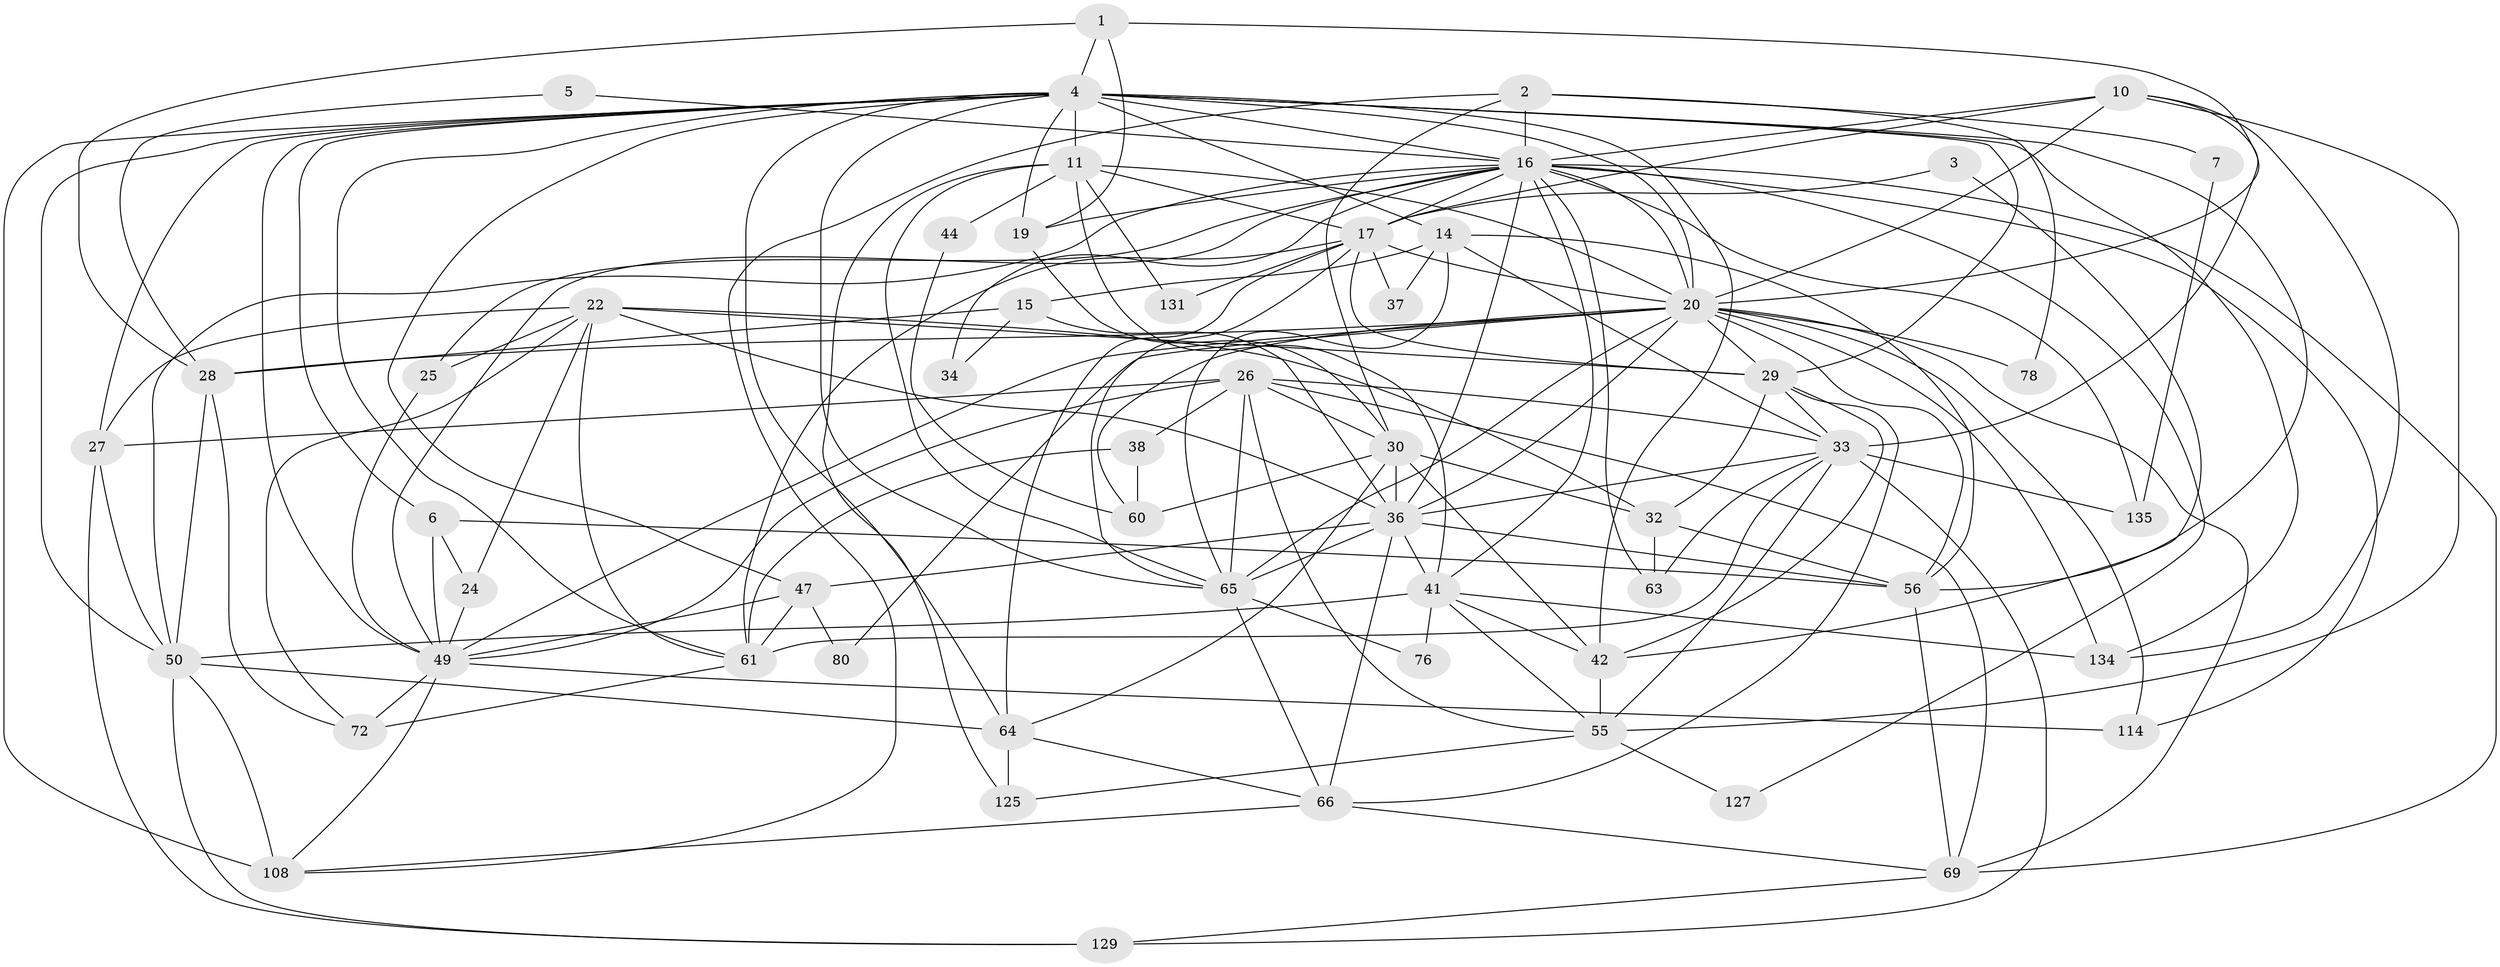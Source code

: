 // original degree distribution, {4: 0.2765957446808511, 2: 0.1773049645390071, 5: 0.14893617021276595, 8: 0.028368794326241134, 6: 0.10638297872340426, 3: 0.22695035460992907, 7: 0.03546099290780142}
// Generated by graph-tools (version 1.1) at 2025/18/03/04/25 18:18:37]
// undirected, 56 vertices, 163 edges
graph export_dot {
graph [start="1"]
  node [color=gray90,style=filled];
  1;
  2 [super="+31"];
  3;
  4 [super="+13+8+106"];
  5;
  6 [super="+53"];
  7;
  10 [super="+59+103"];
  11 [super="+12+43+104"];
  14 [super="+128"];
  15 [super="+136"];
  16 [super="+132+70+74+18+100+23"];
  17 [super="+96+141+67"];
  19;
  20 [super="+73+68+85+21"];
  22 [super="+58+92"];
  24;
  25;
  26 [super="+93"];
  27 [super="+133+98"];
  28 [super="+88"];
  29;
  30 [super="+118"];
  32 [super="+121"];
  33 [super="+45+46+91"];
  34;
  36 [super="+40+62"];
  37;
  38;
  41 [super="+71"];
  42 [super="+57"];
  44;
  47 [super="+94"];
  49 [super="+110+77+95"];
  50 [super="+51+81"];
  55 [super="+112+101"];
  56 [super="+105"];
  60;
  61 [super="+75"];
  63;
  64 [super="+126"];
  65 [super="+82+123"];
  66 [super="+139"];
  69 [super="+84"];
  72;
  76;
  78;
  80;
  108 [super="+115"];
  114;
  125;
  127;
  129;
  131;
  134 [super="+140"];
  135;
  1 -- 19;
  1 -- 20;
  1 -- 28;
  1 -- 4;
  2 -- 7;
  2 -- 78;
  2 -- 108;
  2 -- 30;
  2 -- 16;
  3 -- 42;
  3 -- 17;
  4 -- 64;
  4 -- 134;
  4 -- 42;
  4 -- 16 [weight=2];
  4 -- 19;
  4 -- 20 [weight=5];
  4 -- 61;
  4 -- 6;
  4 -- 65;
  4 -- 108 [weight=2];
  4 -- 14;
  4 -- 47;
  4 -- 49;
  4 -- 29;
  4 -- 50;
  4 -- 27 [weight=2];
  4 -- 56;
  4 -- 11 [weight=2];
  5 -- 16;
  5 -- 28;
  6 -- 56;
  6 -- 24;
  6 -- 49;
  7 -- 135;
  10 -- 16 [weight=2];
  10 -- 17;
  10 -- 134;
  10 -- 20;
  10 -- 33;
  10 -- 55;
  11 -- 20;
  11 -- 44;
  11 -- 65;
  11 -- 41;
  11 -- 17;
  11 -- 125;
  11 -- 131;
  14 -- 65;
  14 -- 37;
  14 -- 15;
  14 -- 56;
  14 -- 33;
  15 -- 34;
  15 -- 28;
  15 -- 36;
  16 -- 19;
  16 -- 20 [weight=3];
  16 -- 50;
  16 -- 114;
  16 -- 49;
  16 -- 69;
  16 -- 34;
  16 -- 135;
  16 -- 25;
  16 -- 127;
  16 -- 63;
  16 -- 41;
  16 -- 17 [weight=2];
  16 -- 36 [weight=2];
  17 -- 64;
  17 -- 37;
  17 -- 29;
  17 -- 61;
  17 -- 65;
  17 -- 131;
  17 -- 20;
  19 -- 30;
  20 -- 36 [weight=4];
  20 -- 65;
  20 -- 80 [weight=2];
  20 -- 28 [weight=2];
  20 -- 69;
  20 -- 134 [weight=2];
  20 -- 78;
  20 -- 60;
  20 -- 49;
  20 -- 114;
  20 -- 56;
  20 -- 29;
  22 -- 29;
  22 -- 32;
  22 -- 72;
  22 -- 36 [weight=2];
  22 -- 24;
  22 -- 25;
  22 -- 27;
  22 -- 61;
  24 -- 49;
  25 -- 49;
  26 -- 33 [weight=3];
  26 -- 27;
  26 -- 65;
  26 -- 69;
  26 -- 38;
  26 -- 49;
  26 -- 55;
  26 -- 30;
  27 -- 129;
  27 -- 50;
  28 -- 50 [weight=2];
  28 -- 72;
  29 -- 42;
  29 -- 66;
  29 -- 32;
  29 -- 33;
  30 -- 32;
  30 -- 64;
  30 -- 42;
  30 -- 60;
  30 -- 36;
  32 -- 63;
  32 -- 56;
  33 -- 61 [weight=2];
  33 -- 63;
  33 -- 36 [weight=2];
  33 -- 129;
  33 -- 135;
  33 -- 55;
  36 -- 47;
  36 -- 66;
  36 -- 65;
  36 -- 41;
  36 -- 56;
  38 -- 60;
  38 -- 61;
  41 -- 76;
  41 -- 42;
  41 -- 50;
  41 -- 134;
  41 -- 55;
  42 -- 55 [weight=2];
  44 -- 60;
  47 -- 61 [weight=2];
  47 -- 49;
  47 -- 80;
  49 -- 114 [weight=2];
  49 -- 72;
  49 -- 108;
  50 -- 129;
  50 -- 64;
  50 -- 108;
  55 -- 125;
  55 -- 127;
  56 -- 69;
  61 -- 72;
  64 -- 66;
  64 -- 125;
  65 -- 76;
  65 -- 66;
  66 -- 108;
  66 -- 69;
  69 -- 129;
}
